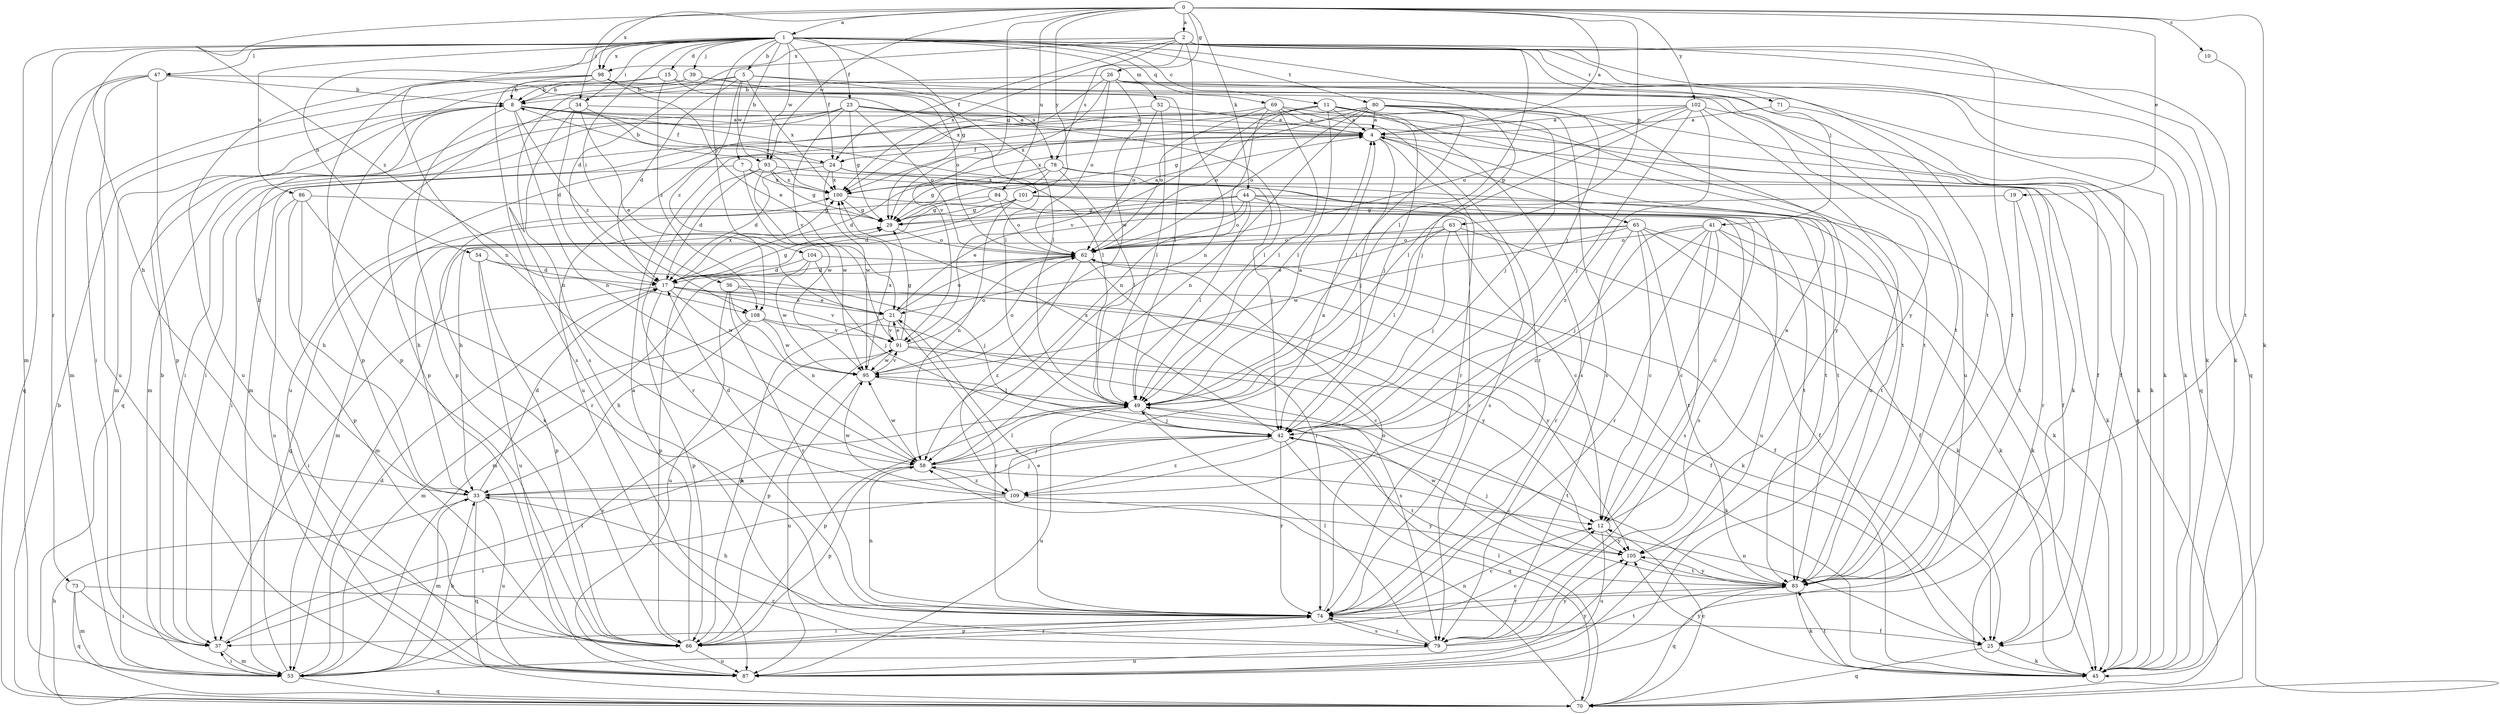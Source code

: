 strict digraph  {
0;
1;
2;
4;
5;
7;
8;
10;
11;
12;
15;
17;
19;
21;
23;
24;
25;
26;
29;
33;
34;
36;
37;
39;
41;
42;
44;
45;
47;
49;
52;
53;
54;
58;
62;
63;
65;
66;
69;
70;
71;
73;
74;
78;
79;
80;
83;
84;
86;
87;
91;
93;
95;
98;
100;
101;
102;
104;
105;
108;
109;
0 -> 1  [label=a];
0 -> 2  [label=a];
0 -> 4  [label=a];
0 -> 10  [label=c];
0 -> 19  [label=e];
0 -> 26  [label=g];
0 -> 29  [label=g];
0 -> 34  [label=i];
0 -> 44  [label=k];
0 -> 45  [label=k];
0 -> 63  [label=p];
0 -> 84  [label=u];
0 -> 93  [label=w];
0 -> 98  [label=x];
0 -> 101  [label=y];
0 -> 102  [label=y];
0 -> 108  [label=z];
1 -> 5  [label=b];
1 -> 7  [label=b];
1 -> 11  [label=c];
1 -> 15  [label=d];
1 -> 23  [label=f];
1 -> 24  [label=f];
1 -> 29  [label=g];
1 -> 33  [label=h];
1 -> 34  [label=i];
1 -> 36  [label=i];
1 -> 39  [label=j];
1 -> 41  [label=j];
1 -> 42  [label=j];
1 -> 45  [label=k];
1 -> 47  [label=l];
1 -> 52  [label=m];
1 -> 53  [label=m];
1 -> 54  [label=n];
1 -> 58  [label=n];
1 -> 69  [label=q];
1 -> 70  [label=q];
1 -> 71  [label=r];
1 -> 73  [label=r];
1 -> 80  [label=t];
1 -> 83  [label=t];
1 -> 86  [label=u];
1 -> 93  [label=w];
1 -> 98  [label=x];
1 -> 104  [label=y];
2 -> 17  [label=d];
2 -> 24  [label=f];
2 -> 45  [label=k];
2 -> 49  [label=l];
2 -> 58  [label=n];
2 -> 78  [label=s];
2 -> 83  [label=t];
2 -> 98  [label=x];
2 -> 100  [label=x];
4 -> 24  [label=f];
4 -> 42  [label=j];
4 -> 65  [label=p];
4 -> 70  [label=q];
4 -> 74  [label=r];
4 -> 100  [label=x];
5 -> 8  [label=b];
5 -> 17  [label=d];
5 -> 78  [label=s];
5 -> 79  [label=s];
5 -> 93  [label=w];
5 -> 100  [label=x];
5 -> 105  [label=y];
5 -> 108  [label=z];
7 -> 37  [label=i];
7 -> 42  [label=j];
7 -> 95  [label=w];
7 -> 100  [label=x];
8 -> 4  [label=a];
8 -> 24  [label=f];
8 -> 25  [label=f];
8 -> 49  [label=l];
8 -> 53  [label=m];
8 -> 58  [label=n];
8 -> 66  [label=p];
8 -> 108  [label=z];
10 -> 83  [label=t];
11 -> 4  [label=a];
11 -> 42  [label=j];
11 -> 49  [label=l];
11 -> 62  [label=o];
11 -> 79  [label=s];
11 -> 83  [label=t];
11 -> 87  [label=u];
11 -> 91  [label=v];
12 -> 4  [label=a];
12 -> 87  [label=u];
12 -> 105  [label=y];
15 -> 8  [label=b];
15 -> 37  [label=i];
15 -> 42  [label=j];
15 -> 62  [label=o];
15 -> 108  [label=z];
17 -> 21  [label=e];
17 -> 25  [label=f];
17 -> 29  [label=g];
17 -> 37  [label=i];
17 -> 66  [label=p];
17 -> 91  [label=v];
17 -> 95  [label=w];
17 -> 100  [label=x];
17 -> 105  [label=y];
19 -> 29  [label=g];
19 -> 74  [label=r];
19 -> 83  [label=t];
21 -> 62  [label=o];
21 -> 66  [label=p];
21 -> 74  [label=r];
21 -> 91  [label=v];
23 -> 4  [label=a];
23 -> 29  [label=g];
23 -> 37  [label=i];
23 -> 45  [label=k];
23 -> 49  [label=l];
23 -> 53  [label=m];
23 -> 62  [label=o];
23 -> 70  [label=q];
23 -> 91  [label=v];
24 -> 8  [label=b];
24 -> 17  [label=d];
24 -> 79  [label=s];
24 -> 83  [label=t];
24 -> 95  [label=w];
24 -> 100  [label=x];
25 -> 45  [label=k];
25 -> 58  [label=n];
25 -> 70  [label=q];
26 -> 8  [label=b];
26 -> 62  [label=o];
26 -> 70  [label=q];
26 -> 83  [label=t];
26 -> 87  [label=u];
26 -> 91  [label=v];
26 -> 95  [label=w];
26 -> 100  [label=x];
29 -> 4  [label=a];
29 -> 62  [label=o];
33 -> 8  [label=b];
33 -> 12  [label=c];
33 -> 17  [label=d];
33 -> 42  [label=j];
33 -> 53  [label=m];
33 -> 70  [label=q];
33 -> 87  [label=u];
34 -> 4  [label=a];
34 -> 17  [label=d];
34 -> 21  [label=e];
34 -> 58  [label=n];
34 -> 66  [label=p];
34 -> 100  [label=x];
36 -> 21  [label=e];
36 -> 58  [label=n];
36 -> 74  [label=r];
36 -> 87  [label=u];
36 -> 105  [label=y];
37 -> 8  [label=b];
37 -> 49  [label=l];
37 -> 53  [label=m];
39 -> 8  [label=b];
39 -> 45  [label=k];
39 -> 49  [label=l];
39 -> 66  [label=p];
41 -> 12  [label=c];
41 -> 25  [label=f];
41 -> 42  [label=j];
41 -> 45  [label=k];
41 -> 62  [label=o];
41 -> 74  [label=r];
41 -> 79  [label=s];
41 -> 109  [label=z];
42 -> 58  [label=n];
42 -> 70  [label=q];
42 -> 74  [label=r];
42 -> 83  [label=t];
42 -> 100  [label=x];
42 -> 109  [label=z];
44 -> 21  [label=e];
44 -> 29  [label=g];
44 -> 33  [label=h];
44 -> 45  [label=k];
44 -> 49  [label=l];
44 -> 62  [label=o];
44 -> 74  [label=r];
44 -> 83  [label=t];
45 -> 83  [label=t];
45 -> 105  [label=y];
47 -> 8  [label=b];
47 -> 49  [label=l];
47 -> 53  [label=m];
47 -> 66  [label=p];
47 -> 70  [label=q];
47 -> 87  [label=u];
49 -> 4  [label=a];
49 -> 42  [label=j];
49 -> 66  [label=p];
49 -> 83  [label=t];
49 -> 87  [label=u];
52 -> 4  [label=a];
52 -> 49  [label=l];
52 -> 62  [label=o];
52 -> 87  [label=u];
53 -> 17  [label=d];
53 -> 29  [label=g];
53 -> 33  [label=h];
53 -> 37  [label=i];
53 -> 70  [label=q];
53 -> 91  [label=v];
53 -> 105  [label=y];
54 -> 17  [label=d];
54 -> 42  [label=j];
54 -> 66  [label=p];
54 -> 87  [label=u];
58 -> 33  [label=h];
58 -> 42  [label=j];
58 -> 49  [label=l];
58 -> 66  [label=p];
58 -> 95  [label=w];
58 -> 109  [label=z];
62 -> 17  [label=d];
62 -> 25  [label=f];
62 -> 53  [label=m];
62 -> 74  [label=r];
62 -> 109  [label=z];
63 -> 12  [label=c];
63 -> 21  [label=e];
63 -> 42  [label=j];
63 -> 45  [label=k];
63 -> 49  [label=l];
63 -> 62  [label=o];
65 -> 12  [label=c];
65 -> 25  [label=f];
65 -> 45  [label=k];
65 -> 53  [label=m];
65 -> 62  [label=o];
65 -> 74  [label=r];
65 -> 83  [label=t];
65 -> 95  [label=w];
66 -> 4  [label=a];
66 -> 12  [label=c];
66 -> 74  [label=r];
66 -> 87  [label=u];
66 -> 100  [label=x];
69 -> 4  [label=a];
69 -> 37  [label=i];
69 -> 49  [label=l];
69 -> 58  [label=n];
69 -> 62  [label=o];
69 -> 74  [label=r];
69 -> 83  [label=t];
70 -> 8  [label=b];
70 -> 12  [label=c];
70 -> 33  [label=h];
70 -> 49  [label=l];
70 -> 58  [label=n];
71 -> 4  [label=a];
71 -> 25  [label=f];
73 -> 37  [label=i];
73 -> 53  [label=m];
73 -> 70  [label=q];
73 -> 74  [label=r];
74 -> 12  [label=c];
74 -> 21  [label=e];
74 -> 25  [label=f];
74 -> 33  [label=h];
74 -> 37  [label=i];
74 -> 58  [label=n];
74 -> 62  [label=o];
74 -> 66  [label=p];
74 -> 79  [label=s];
78 -> 17  [label=d];
78 -> 25  [label=f];
78 -> 29  [label=g];
78 -> 45  [label=k];
78 -> 49  [label=l];
78 -> 100  [label=x];
79 -> 49  [label=l];
79 -> 74  [label=r];
79 -> 83  [label=t];
79 -> 87  [label=u];
79 -> 105  [label=y];
80 -> 4  [label=a];
80 -> 29  [label=g];
80 -> 42  [label=j];
80 -> 45  [label=k];
80 -> 49  [label=l];
80 -> 53  [label=m];
80 -> 58  [label=n];
80 -> 62  [label=o];
80 -> 79  [label=s];
80 -> 105  [label=y];
83 -> 45  [label=k];
83 -> 70  [label=q];
83 -> 74  [label=r];
83 -> 95  [label=w];
83 -> 105  [label=y];
84 -> 29  [label=g];
84 -> 53  [label=m];
84 -> 62  [label=o];
84 -> 79  [label=s];
86 -> 29  [label=g];
86 -> 33  [label=h];
86 -> 66  [label=p];
86 -> 74  [label=r];
86 -> 87  [label=u];
91 -> 21  [label=e];
91 -> 29  [label=g];
91 -> 45  [label=k];
91 -> 62  [label=o];
91 -> 66  [label=p];
91 -> 79  [label=s];
91 -> 95  [label=w];
93 -> 17  [label=d];
93 -> 29  [label=g];
93 -> 74  [label=r];
93 -> 83  [label=t];
93 -> 95  [label=w];
93 -> 100  [label=x];
95 -> 49  [label=l];
95 -> 62  [label=o];
95 -> 87  [label=u];
95 -> 91  [label=v];
95 -> 100  [label=x];
98 -> 8  [label=b];
98 -> 21  [label=e];
98 -> 45  [label=k];
98 -> 49  [label=l];
98 -> 66  [label=p];
98 -> 79  [label=s];
98 -> 87  [label=u];
100 -> 29  [label=g];
100 -> 83  [label=t];
101 -> 12  [label=c];
101 -> 17  [label=d];
101 -> 29  [label=g];
101 -> 33  [label=h];
101 -> 58  [label=n];
101 -> 87  [label=u];
102 -> 4  [label=a];
102 -> 42  [label=j];
102 -> 45  [label=k];
102 -> 49  [label=l];
102 -> 62  [label=o];
102 -> 87  [label=u];
102 -> 100  [label=x];
102 -> 109  [label=z];
104 -> 17  [label=d];
104 -> 42  [label=j];
104 -> 45  [label=k];
104 -> 66  [label=p];
104 -> 95  [label=w];
105 -> 42  [label=j];
105 -> 83  [label=t];
108 -> 12  [label=c];
108 -> 33  [label=h];
108 -> 53  [label=m];
108 -> 91  [label=v];
108 -> 95  [label=w];
109 -> 4  [label=a];
109 -> 17  [label=d];
109 -> 37  [label=i];
109 -> 95  [label=w];
109 -> 105  [label=y];
}
